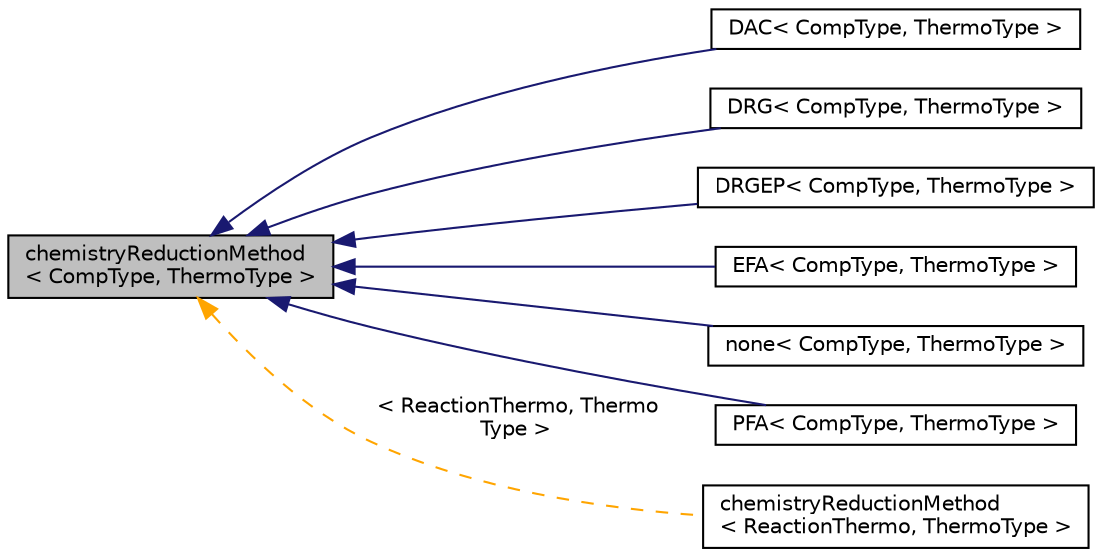 digraph "chemistryReductionMethod&lt; CompType, ThermoType &gt;"
{
  bgcolor="transparent";
  edge [fontname="Helvetica",fontsize="10",labelfontname="Helvetica",labelfontsize="10"];
  node [fontname="Helvetica",fontsize="10",shape=record];
  rankdir="LR";
  Node1 [label="chemistryReductionMethod\l\< CompType, ThermoType \>",height=0.2,width=0.4,color="black", fillcolor="grey75", style="filled" fontcolor="black"];
  Node1 -> Node2 [dir="back",color="midnightblue",fontsize="10",style="solid",fontname="Helvetica"];
  Node2 [label="DAC\< CompType, ThermoType \>",height=0.2,width=0.4,color="black",URL="$classFoam_1_1chemistryReductionMethods_1_1DAC.html",tooltip="The Dynamic Adaptive Chemistry (DAC) method [1] simplifies the chemistry using the matrix rAB defined..."];
  Node1 -> Node3 [dir="back",color="midnightblue",fontsize="10",style="solid",fontname="Helvetica"];
  Node3 [label="DRG\< CompType, ThermoType \>",height=0.2,width=0.4,color="black",URL="$classFoam_1_1chemistryReductionMethods_1_1DRG.html",tooltip="Implementation of the Directed Relation Graph (DRG) method. "];
  Node1 -> Node4 [dir="back",color="midnightblue",fontsize="10",style="solid",fontname="Helvetica"];
  Node4 [label="DRGEP\< CompType, ThermoType \>",height=0.2,width=0.4,color="black",URL="$classFoam_1_1chemistryReductionMethods_1_1DRGEP.html",tooltip="The DRGEP algorithm [1] is based on. "];
  Node1 -> Node5 [dir="back",color="midnightblue",fontsize="10",style="solid",fontname="Helvetica"];
  Node5 [label="EFA\< CompType, ThermoType \>",height=0.2,width=0.4,color="black",URL="$classFoam_1_1chemistryReductionMethods_1_1EFA.html"];
  Node1 -> Node6 [dir="back",color="midnightblue",fontsize="10",style="solid",fontname="Helvetica"];
  Node6 [label="none\< CompType, ThermoType \>",height=0.2,width=0.4,color="black",URL="$classFoam_1_1chemistryReductionMethods_1_1none.html"];
  Node1 -> Node7 [dir="back",color="midnightblue",fontsize="10",style="solid",fontname="Helvetica"];
  Node7 [label="PFA\< CompType, ThermoType \>",height=0.2,width=0.4,color="black",URL="$classFoam_1_1chemistryReductionMethods_1_1PFA.html",tooltip="Path flux analysis. "];
  Node1 -> Node8 [dir="back",color="orange",fontsize="10",style="dashed",label=" \< ReactionThermo, Thermo\lType \>" ,fontname="Helvetica"];
  Node8 [label="chemistryReductionMethod\l\< ReactionThermo, ThermoType \>",height=0.2,width=0.4,color="black",URL="$classFoam_1_1chemistryReductionMethod.html"];
}
